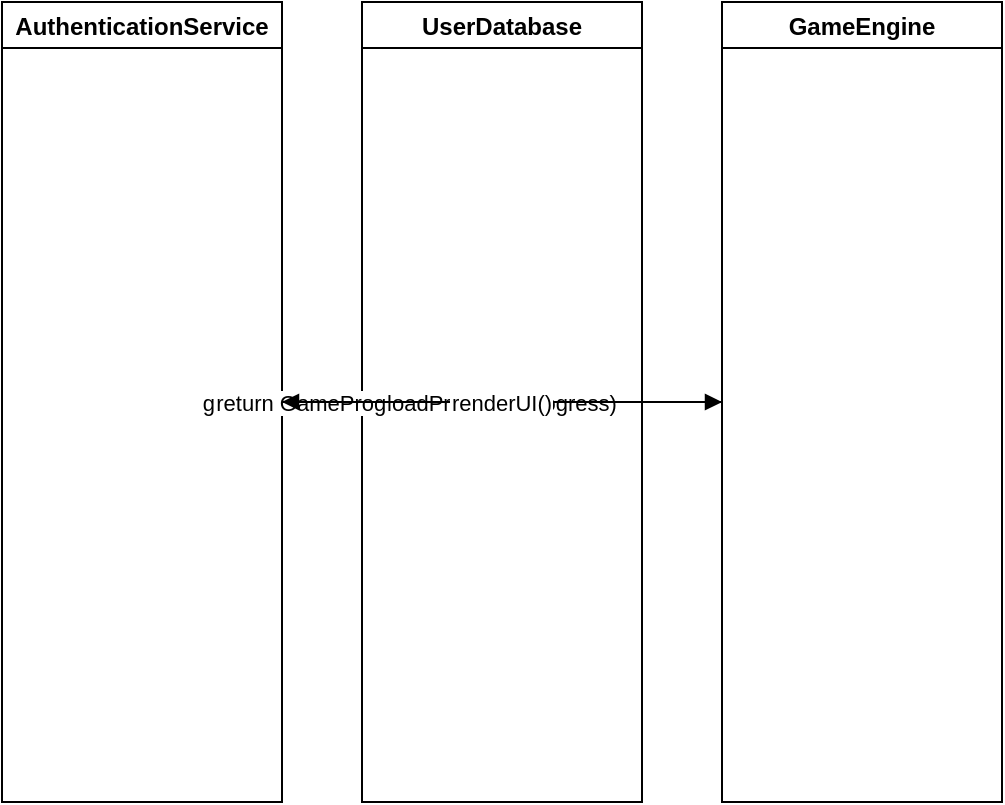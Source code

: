 <mxfile version="26.2.12">
  <diagram name="DSDiagram-step3" id="T3gOHbM4yeuvNq-GuTg-">
    <mxGraphModel dx="1002" dy="689" grid="1" gridSize="10" guides="1" tooltips="1" connect="1" arrows="1" fold="1" page="1" pageScale="1" pageWidth="850" pageHeight="1100" math="0" shadow="0">
      <root>
        <mxCell id="0" />
        <mxCell id="1" parent="0" />
        <mxCell id="2" value="AuthenticationService" style="swimlane" vertex="1" parent="1">
          <mxGeometry x="60" y="20" width="140" height="400" as="geometry" />
        </mxCell>
        <mxCell id="3" value="UserDatabase" style="swimlane" vertex="1" parent="1">
          <mxGeometry x="240" y="20" width="140" height="400" as="geometry" />
        </mxCell>
        <mxCell id="4" value="GameEngine" style="swimlane" vertex="1" parent="1">
          <mxGeometry x="420" y="20" width="140" height="400" as="geometry" />
        </mxCell>
        <mxCell id="5" value="getSavedProgress(user)" style="edgeStyle=orthogonalEdgeStyle;endArrow=block;" edge="1" parent="1" source="2" target="3">
          <mxGeometry relative="1" as="geometry" />
        </mxCell>
        <mxCell id="6" value="return GameProgress" style="edgeStyle=orthogonalEdgeStyle;endArrow=open;" edge="1" parent="1" source="3" target="2">
          <mxGeometry relative="1" as="geometry" />
        </mxCell>
        <mxCell id="7" value="loadProgress(progress)" style="edgeStyle=orthogonalEdgeStyle;endArrow=block;" edge="1" parent="1" source="2" target="4">
          <mxGeometry relative="1" as="geometry" />
        </mxCell>
        <mxCell id="8" value="renderUI()" style="edgeStyle=orthogonalEdgeStyle;endArrow=block;" edge="1" parent="1" source="4" target="2">
          <mxGeometry relative="1" as="geometry" />
        </mxCell>
      </root>
    </mxGraphModel>
  </diagram>
</mxfile>
